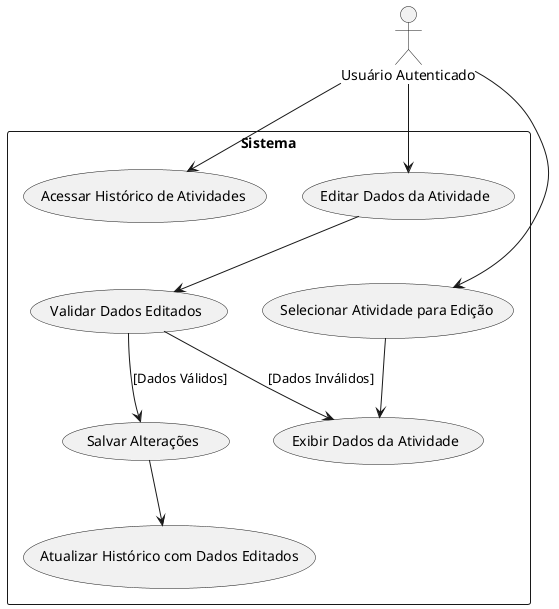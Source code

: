 @startuml
actor "Usuário Autenticado" as UsuarioAutenticado

rectangle Sistema {
  usecase "Acessar Histórico de Atividades" as UC_AcessarHistorico
  usecase "Selecionar Atividade para Edição" as UC_SelecionarAtividade
  usecase "Exibir Dados da Atividade" as UC_ExibirDadosAtividade
  usecase "Editar Dados da Atividade" as UC_EditarDados
  usecase "Validar Dados Editados" as UC_ValidarDados
  usecase "Salvar Alterações" as UC_SalvarAlteracoes
  usecase "Atualizar Histórico com Dados Editados" as UC_AtualizarHistorico
}

UsuarioAutenticado --> UC_AcessarHistorico
UsuarioAutenticado --> UC_SelecionarAtividade
UC_SelecionarAtividade --> UC_ExibirDadosAtividade
UsuarioAutenticado --> UC_EditarDados
UC_EditarDados --> UC_ValidarDados
UC_ValidarDados --> UC_SalvarAlteracoes : [Dados Válidos]
UC_SalvarAlteracoes --> UC_AtualizarHistorico
UC_ValidarDados --> UC_ExibirDadosAtividade : [Dados Inválidos]
@enduml